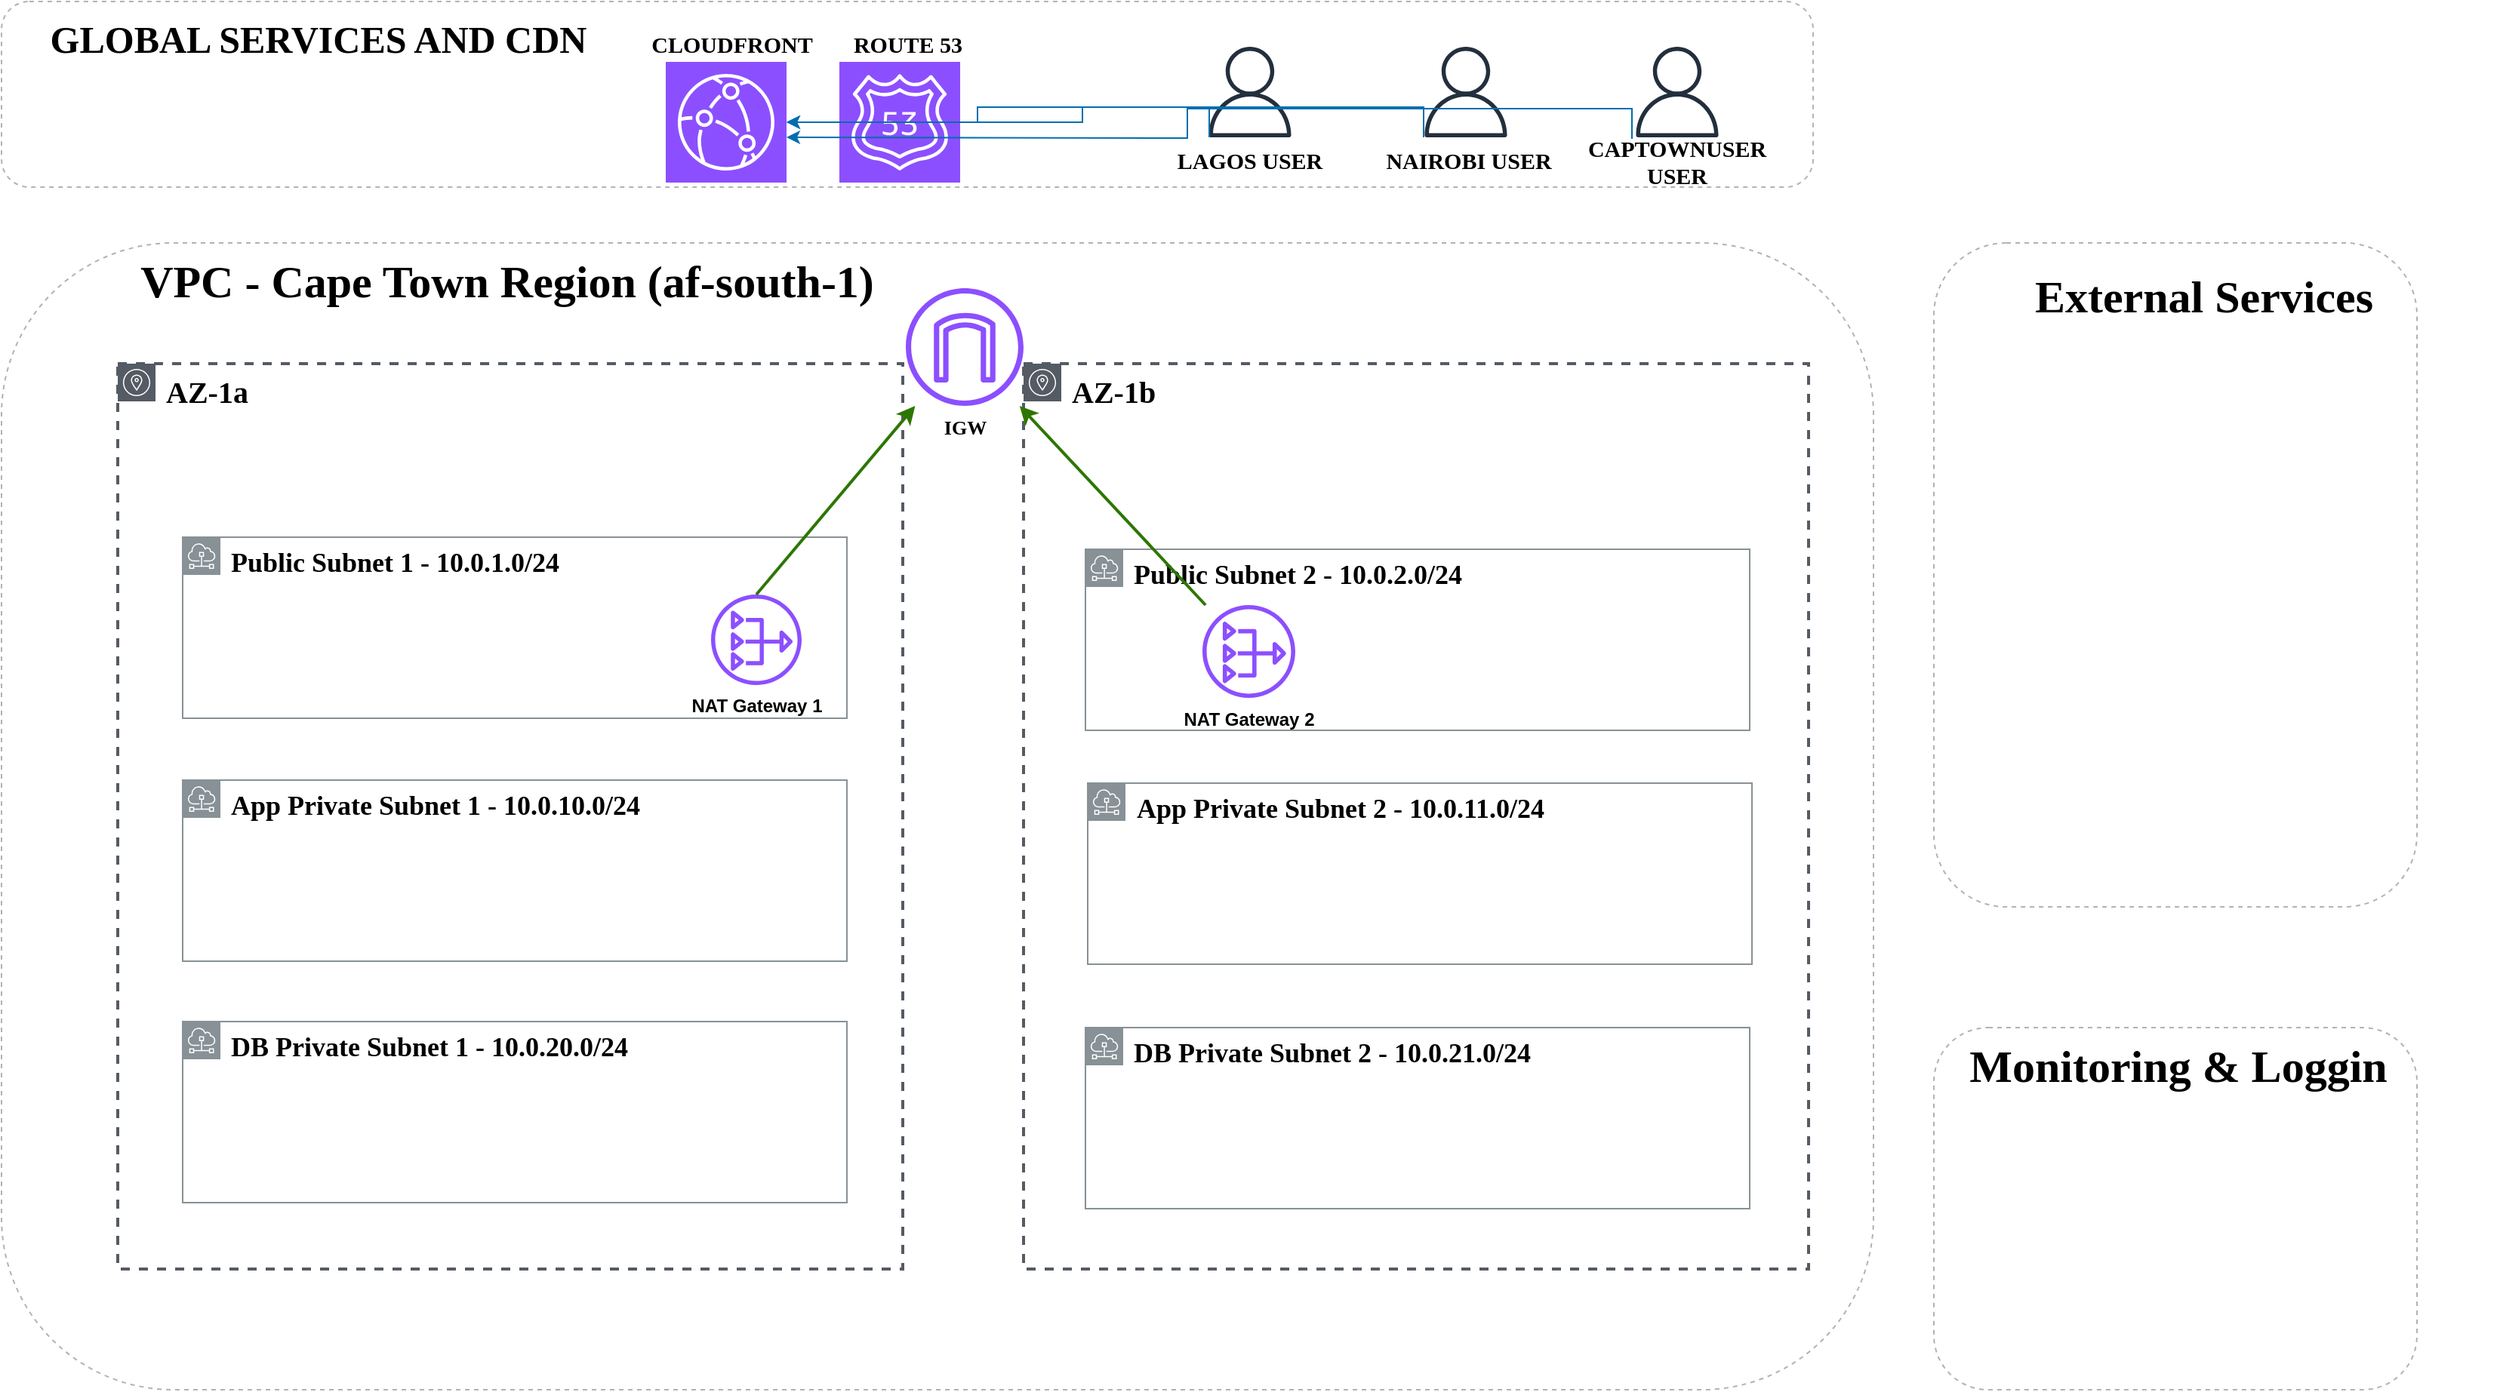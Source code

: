 <mxfile version="28.0.6">
  <diagram name="Page-1" id="5TcO3Cgt4jgk33reGoPJ">
    <mxGraphModel dx="915" dy="507" grid="1" gridSize="10" guides="1" tooltips="1" connect="1" arrows="1" fold="1" page="1" pageScale="1" pageWidth="1654" pageHeight="1169" background="light-dark(#FFFFFF,#FFFFFF)" math="0" shadow="0">
      <root>
        <mxCell id="0" />
        <mxCell id="1" parent="0" />
        <mxCell id="sDEc0Gv_ijARRJc-_JzN-2" value="" style="rounded=1;whiteSpace=wrap;html=1;opacity=30;dashed=1;strokeColor=light-dark(#000000,#D3D3D3);glass=0;" parent="1" vertex="1">
          <mxGeometry y="80" width="1200" height="123" as="geometry" />
        </mxCell>
        <mxCell id="sDEc0Gv_ijARRJc-_JzN-5" value="" style="rounded=1;whiteSpace=wrap;html=1;opacity=30;dashed=1;strokeColor=light-dark(#000000,#D3D3D3);" parent="1" vertex="1">
          <mxGeometry y="240" width="1240" height="760" as="geometry" />
        </mxCell>
        <mxCell id="nSHwTRVry-LW_iIkhGNn-2" value="" style="rounded=1;whiteSpace=wrap;html=1;opacity=30;dashed=1;strokeColor=light-dark(#000000,#D3D3D3);glass=0;" vertex="1" parent="1">
          <mxGeometry x="1280" y="240" width="320" height="440" as="geometry" />
        </mxCell>
        <mxCell id="sDEc0Gv_ijARRJc-_JzN-4" value="&lt;b&gt;&lt;font face=&quot;Arial Bold&quot; style=&quot;color: light-dark(rgb(0, 0, 0), rgb(0, 0, 0)); font-size: 25px;&quot;&gt;GLOBAL SERVICES AND CDN&lt;/font&gt;&lt;/b&gt;" style="text;html=1;align=center;verticalAlign=middle;whiteSpace=wrap;rounded=0;" parent="1" vertex="1">
          <mxGeometry x="10" y="90" width="400" height="30" as="geometry" />
        </mxCell>
        <mxCell id="nSHwTRVry-LW_iIkhGNn-1" value="&lt;font face=&quot;Arial Bold&quot; style=&quot;color: light-dark(rgb(0, 0, 0), rgb(0, 0, 0)); font-size: 30px;&quot;&gt;&lt;b style=&quot;&quot;&gt;VPC - Cape Town Region (af-south-1)&lt;/b&gt;&lt;/font&gt;" style="text;html=1;align=center;verticalAlign=middle;whiteSpace=wrap;rounded=0;" vertex="1" parent="1">
          <mxGeometry x="40" y="250" width="590" height="30" as="geometry" />
        </mxCell>
        <mxCell id="nSHwTRVry-LW_iIkhGNn-3" value="&lt;font face=&quot;Arial Bold&quot; style=&quot;color: light-dark(rgb(0, 0, 0), rgb(0, 0, 0));&quot;&gt;&lt;span style=&quot;font-size: 30px;&quot;&gt;&lt;b style=&quot;&quot;&gt;External Services&lt;/b&gt;&lt;/span&gt;&lt;/font&gt;" style="text;html=1;align=center;verticalAlign=middle;whiteSpace=wrap;rounded=0;" vertex="1" parent="1">
          <mxGeometry x="1264" y="260" width="390" height="30" as="geometry" />
        </mxCell>
        <mxCell id="nSHwTRVry-LW_iIkhGNn-8" value="" style="rounded=1;whiteSpace=wrap;html=1;opacity=30;dashed=1;strokeColor=light-dark(#000000,#D3D3D3);glass=0;" vertex="1" parent="1">
          <mxGeometry x="1280" y="760" width="320" height="240" as="geometry" />
        </mxCell>
        <mxCell id="nSHwTRVry-LW_iIkhGNn-9" value="&lt;font face=&quot;Arial Bold&quot; style=&quot;color: light-dark(rgb(0, 0, 0), rgb(0, 0, 0));&quot;&gt;&lt;span style=&quot;font-size: 30px;&quot;&gt;&lt;b style=&quot;&quot;&gt;Monitoring &amp;amp; Loggin&lt;/b&gt;&lt;/span&gt;&lt;/font&gt;" style="text;html=1;align=center;verticalAlign=middle;whiteSpace=wrap;rounded=0;" vertex="1" parent="1">
          <mxGeometry x="1247" y="770" width="390" height="30" as="geometry" />
        </mxCell>
        <mxCell id="nSHwTRVry-LW_iIkhGNn-10" value="" style="sketch=0;points=[[0,0,0],[0.25,0,0],[0.5,0,0],[0.75,0,0],[1,0,0],[0,1,0],[0.25,1,0],[0.5,1,0],[0.75,1,0],[1,1,0],[0,0.25,0],[0,0.5,0],[0,0.75,0],[1,0.25,0],[1,0.5,0],[1,0.75,0]];outlineConnect=0;fontColor=#232F3E;fillColor=#8C4FFF;strokeColor=#ffffff;dashed=0;verticalLabelPosition=bottom;verticalAlign=top;align=center;html=1;fontSize=12;fontStyle=0;aspect=fixed;shape=mxgraph.aws4.resourceIcon;resIcon=mxgraph.aws4.route_53;" vertex="1" parent="1">
          <mxGeometry x="555" y="120" width="80" height="80" as="geometry" />
        </mxCell>
        <mxCell id="nSHwTRVry-LW_iIkhGNn-11" value="" style="sketch=0;points=[[0,0,0],[0.25,0,0],[0.5,0,0],[0.75,0,0],[1,0,0],[0,1,0],[0.25,1,0],[0.5,1,0],[0.75,1,0],[1,1,0],[0,0.25,0],[0,0.5,0],[0,0.75,0],[1,0.25,0],[1,0.5,0],[1,0.75,0]];outlineConnect=0;fontColor=#232F3E;fillColor=#8C4FFF;strokeColor=#ffffff;dashed=0;verticalLabelPosition=bottom;verticalAlign=top;align=center;html=1;fontSize=12;fontStyle=0;aspect=fixed;shape=mxgraph.aws4.resourceIcon;resIcon=mxgraph.aws4.cloudfront;" vertex="1" parent="1">
          <mxGeometry x="440" y="120" width="80" height="80" as="geometry" />
        </mxCell>
        <mxCell id="nSHwTRVry-LW_iIkhGNn-12" value="&lt;font style=&quot;color: light-dark(rgb(0, 0, 0), rgb(0, 0, 0)); font-size: 15px;&quot; face=&quot;Arial Bold&quot;&gt;&lt;b style=&quot;&quot;&gt;CLOUDFRONT&lt;/b&gt;&lt;/font&gt;" style="text;html=1;align=center;verticalAlign=middle;whiteSpace=wrap;rounded=0;strokeWidth=4;" vertex="1" parent="1">
          <mxGeometry x="454" y="93" width="60" height="30" as="geometry" />
        </mxCell>
        <mxCell id="nSHwTRVry-LW_iIkhGNn-15" value="&lt;font style=&quot;color: light-dark(rgb(0, 0, 0), rgb(0, 0, 0)); font-size: 15px;&quot; face=&quot;Arial Bold&quot;&gt;&lt;b style=&quot;&quot;&gt;ROUTE 53&lt;/b&gt;&lt;/font&gt;" style="text;html=1;align=center;verticalAlign=middle;whiteSpace=wrap;rounded=0;strokeWidth=4;" vertex="1" parent="1">
          <mxGeometry x="563" y="93" width="75" height="30" as="geometry" />
        </mxCell>
        <mxCell id="nSHwTRVry-LW_iIkhGNn-16" value="" style="sketch=0;outlineConnect=0;fontColor=#232F3E;gradientColor=none;fillColor=light-dark(#232F3D,#000000);strokeColor=none;dashed=0;verticalLabelPosition=bottom;verticalAlign=top;align=center;html=1;fontSize=12;fontStyle=0;aspect=fixed;pointerEvents=1;shape=mxgraph.aws4.user;" vertex="1" parent="1">
          <mxGeometry x="797" y="110" width="60" height="60" as="geometry" />
        </mxCell>
        <mxCell id="nSHwTRVry-LW_iIkhGNn-17" value="" style="sketch=0;outlineConnect=0;fontColor=#232F3E;gradientColor=none;fillColor=light-dark(#232F3D,#000000);strokeColor=none;dashed=0;verticalLabelPosition=bottom;verticalAlign=top;align=center;html=1;fontSize=12;fontStyle=0;aspect=fixed;pointerEvents=1;shape=mxgraph.aws4.user;" vertex="1" parent="1">
          <mxGeometry x="940" y="110" width="60" height="60" as="geometry" />
        </mxCell>
        <mxCell id="nSHwTRVry-LW_iIkhGNn-18" value="" style="sketch=0;outlineConnect=0;fontColor=#232F3E;gradientColor=none;fillColor=light-dark(#232F3D,#000000);strokeColor=none;dashed=0;verticalLabelPosition=bottom;verticalAlign=top;align=center;html=1;fontSize=12;fontStyle=0;aspect=fixed;pointerEvents=1;shape=mxgraph.aws4.user;" vertex="1" parent="1">
          <mxGeometry x="1080" y="110" width="60" height="60" as="geometry" />
        </mxCell>
        <mxCell id="nSHwTRVry-LW_iIkhGNn-22" style="edgeStyle=orthogonalEdgeStyle;rounded=0;orthogonalLoop=1;jettySize=auto;html=1;exitX=0.25;exitY=0;exitDx=0;exitDy=0;startSize=10;fillColor=#1ba1e2;strokeColor=#006EAF;" edge="1" parent="1" source="nSHwTRVry-LW_iIkhGNn-19" target="nSHwTRVry-LW_iIkhGNn-11">
          <mxGeometry relative="1" as="geometry" />
        </mxCell>
        <mxCell id="nSHwTRVry-LW_iIkhGNn-19" value="&lt;font style=&quot;color: light-dark(rgb(0, 0, 0), rgb(0, 0, 0)); font-size: 15px;&quot; face=&quot;Arial Bold&quot;&gt;&lt;b style=&quot;&quot;&gt;LAGOS USER&lt;/b&gt;&lt;/font&gt;" style="text;html=1;align=center;verticalAlign=middle;whiteSpace=wrap;rounded=0;strokeWidth=4;" vertex="1" parent="1">
          <mxGeometry x="773" y="170" width="108" height="30" as="geometry" />
        </mxCell>
        <mxCell id="nSHwTRVry-LW_iIkhGNn-20" value="&lt;font style=&quot;color: light-dark(rgb(0, 0, 0), rgb(0, 0, 0)); font-size: 15px;&quot; face=&quot;Arial Bold&quot;&gt;&lt;b style=&quot;&quot;&gt;NAIROBI USER&lt;/b&gt;&lt;/font&gt;" style="text;html=1;align=center;verticalAlign=middle;whiteSpace=wrap;rounded=0;strokeWidth=4;" vertex="1" parent="1">
          <mxGeometry x="912" y="170" width="120" height="30" as="geometry" />
        </mxCell>
        <mxCell id="nSHwTRVry-LW_iIkhGNn-24" style="edgeStyle=orthogonalEdgeStyle;rounded=0;orthogonalLoop=1;jettySize=auto;html=1;exitX=0.25;exitY=0;exitDx=0;exitDy=0;startSize=11;fillColor=#1ba1e2;strokeColor=#006EAF;" edge="1" parent="1" source="nSHwTRVry-LW_iIkhGNn-21">
          <mxGeometry relative="1" as="geometry">
            <mxPoint x="520" y="170" as="targetPoint" />
          </mxGeometry>
        </mxCell>
        <mxCell id="nSHwTRVry-LW_iIkhGNn-21" value="&lt;font style=&quot;color: light-dark(rgb(0, 0, 0), rgb(0, 0, 0)); font-size: 15px;&quot; face=&quot;Arial Bold&quot;&gt;&lt;b style=&quot;&quot;&gt;CAPTOWNUSER USER&lt;/b&gt;&lt;/font&gt;" style="text;html=1;align=center;verticalAlign=middle;whiteSpace=wrap;rounded=0;strokeWidth=4;" vertex="1" parent="1">
          <mxGeometry x="1050" y="171" width="120" height="30" as="geometry" />
        </mxCell>
        <mxCell id="nSHwTRVry-LW_iIkhGNn-23" style="edgeStyle=orthogonalEdgeStyle;rounded=0;orthogonalLoop=1;jettySize=auto;html=1;exitX=0.25;exitY=0;exitDx=0;exitDy=0;entryX=1;entryY=0.5;entryDx=0;entryDy=0;entryPerimeter=0;shadow=0;startSize=10;fillColor=#1ba1e2;strokeColor=#006EAF;" edge="1" parent="1" source="nSHwTRVry-LW_iIkhGNn-20" target="nSHwTRVry-LW_iIkhGNn-11">
          <mxGeometry relative="1" as="geometry" />
        </mxCell>
        <mxCell id="nSHwTRVry-LW_iIkhGNn-26" value="&lt;font face=&quot;Arial Bold&quot; style=&quot;color: light-dark(rgb(0, 0, 0), rgb(0, 0, 0)); font-size: 20px;&quot;&gt;&lt;b style=&quot;&quot;&gt;AZ-1a&lt;/b&gt;&lt;/font&gt;" style="sketch=0;outlineConnect=0;gradientColor=none;html=1;whiteSpace=wrap;fontSize=12;fontStyle=0;shape=mxgraph.aws4.group;grIcon=mxgraph.aws4.group_availability_zone;strokeColor=light-dark(#545B64,#000000);fillColor=none;verticalAlign=top;align=left;spacingLeft=30;fontColor=#545B64;dashed=1;strokeWidth=2;" vertex="1" parent="1">
          <mxGeometry x="77" y="320" width="520" height="600" as="geometry" />
        </mxCell>
        <mxCell id="nSHwTRVry-LW_iIkhGNn-27" value="&lt;font face=&quot;Arial Bold&quot; style=&quot;color: light-dark(rgb(0, 0, 0), rgb(0, 0, 0)); font-size: 20px;&quot;&gt;&lt;b style=&quot;&quot;&gt;AZ-1b&lt;/b&gt;&lt;/font&gt;" style="sketch=0;outlineConnect=0;gradientColor=none;html=1;whiteSpace=wrap;fontSize=12;fontStyle=0;shape=mxgraph.aws4.group;grIcon=mxgraph.aws4.group_availability_zone;strokeColor=light-dark(#545B64,#000000);fillColor=none;verticalAlign=top;align=left;spacingLeft=30;fontColor=#545B64;dashed=1;strokeWidth=2;" vertex="1" parent="1">
          <mxGeometry x="677" y="320" width="520" height="600" as="geometry" />
        </mxCell>
        <mxCell id="nSHwTRVry-LW_iIkhGNn-29" value="&lt;font face=&quot;Arial Bold&quot; style=&quot;color: light-dark(rgb(0, 0, 0), rgb(0, 0, 0));&quot;&gt;&lt;span style=&quot;font-size: 18px;&quot;&gt;&lt;b style=&quot;&quot;&gt;Public Subnet 1 - 10.0.1.0/24&lt;/b&gt;&lt;/span&gt;&lt;/font&gt;" style="sketch=0;outlineConnect=0;gradientColor=none;html=1;whiteSpace=wrap;fontSize=12;fontStyle=0;shape=mxgraph.aws4.group;grIcon=mxgraph.aws4.group_subnet;strokeColor=light-dark(#879196,#000000);fillColor=none;verticalAlign=top;align=left;spacingLeft=30;fontColor=#879196;dashed=0;" vertex="1" parent="1">
          <mxGeometry x="120" y="435" width="440" height="120" as="geometry" />
        </mxCell>
        <mxCell id="nSHwTRVry-LW_iIkhGNn-30" value="&lt;span style=&quot;font-size: 18px;&quot;&gt;&lt;b style=&quot;&quot;&gt;&lt;font face=&quot;Arial Bold&quot; style=&quot;color: light-dark(rgb(0, 0, 0), rgb(0, 0, 0));&quot;&gt;App Private Subnet 1 - 10.0.10.0/24&lt;/font&gt;&lt;/b&gt;&lt;/span&gt;" style="sketch=0;outlineConnect=0;gradientColor=none;html=1;whiteSpace=wrap;fontSize=12;fontStyle=0;shape=mxgraph.aws4.group;grIcon=mxgraph.aws4.group_subnet;strokeColor=light-dark(#879196,#000000);fillColor=none;verticalAlign=top;align=left;spacingLeft=30;fontColor=#879196;dashed=0;" vertex="1" parent="1">
          <mxGeometry x="120" y="596" width="440" height="120" as="geometry" />
        </mxCell>
        <mxCell id="nSHwTRVry-LW_iIkhGNn-31" value="&lt;font face=&quot;Arial Bold&quot; style=&quot;color: light-dark(rgb(0, 0, 0), rgb(0, 0, 0));&quot;&gt;&lt;span style=&quot;font-size: 18px;&quot;&gt;&lt;b style=&quot;&quot;&gt;DB Private Subnet 1 - 10.0.20.0/24&lt;/b&gt;&lt;/span&gt;&lt;/font&gt;" style="sketch=0;outlineConnect=0;gradientColor=none;html=1;whiteSpace=wrap;fontSize=12;fontStyle=0;shape=mxgraph.aws4.group;grIcon=mxgraph.aws4.group_subnet;strokeColor=light-dark(#879196,#000000);fillColor=none;verticalAlign=top;align=left;spacingLeft=30;fontColor=#879196;dashed=0;" vertex="1" parent="1">
          <mxGeometry x="120" y="756" width="440" height="120" as="geometry" />
        </mxCell>
        <mxCell id="nSHwTRVry-LW_iIkhGNn-32" value="&lt;span style=&quot;font-size: 18px;&quot;&gt;&lt;b style=&quot;&quot;&gt;&lt;font face=&quot;Arial Bold&quot; style=&quot;color: light-dark(rgb(0, 0, 0), rgb(0, 0, 0));&quot;&gt;Public Subnet 2 - 10.0.2.0/24&lt;/font&gt;&lt;/b&gt;&lt;/span&gt;" style="sketch=0;outlineConnect=0;gradientColor=none;html=1;whiteSpace=wrap;fontSize=12;fontStyle=0;shape=mxgraph.aws4.group;grIcon=mxgraph.aws4.group_subnet;strokeColor=light-dark(#879196,#000000);fillColor=none;verticalAlign=top;align=left;spacingLeft=30;fontColor=#879196;dashed=0;" vertex="1" parent="1">
          <mxGeometry x="718" y="443" width="440" height="120" as="geometry" />
        </mxCell>
        <mxCell id="nSHwTRVry-LW_iIkhGNn-33" value="&lt;span style=&quot;font-size: 18px;&quot;&gt;&lt;b style=&quot;&quot;&gt;&lt;font face=&quot;Arial Bold&quot; style=&quot;color: light-dark(rgb(0, 0, 0), rgb(0, 0, 0));&quot;&gt;App Private Subnet 2 - 10.0.11.0/24&lt;/font&gt;&lt;/b&gt;&lt;/span&gt;" style="sketch=0;outlineConnect=0;gradientColor=none;html=1;whiteSpace=wrap;fontSize=12;fontStyle=0;shape=mxgraph.aws4.group;grIcon=mxgraph.aws4.group_subnet;strokeColor=light-dark(#879196,#000000);fillColor=none;verticalAlign=top;align=left;spacingLeft=30;fontColor=#879196;dashed=0;" vertex="1" parent="1">
          <mxGeometry x="719.5" y="598" width="440" height="120" as="geometry" />
        </mxCell>
        <mxCell id="nSHwTRVry-LW_iIkhGNn-34" value="&lt;font face=&quot;Arial Bold&quot; style=&quot;color: light-dark(rgb(0, 0, 0), rgb(0, 0, 0));&quot;&gt;&lt;span style=&quot;font-size: 18px;&quot;&gt;&lt;b style=&quot;&quot;&gt;DB Private Subnet 2 - 10.0.21.0/24&lt;/b&gt;&lt;/span&gt;&lt;/font&gt;" style="sketch=0;outlineConnect=0;gradientColor=none;html=1;whiteSpace=wrap;fontSize=12;fontStyle=0;shape=mxgraph.aws4.group;grIcon=mxgraph.aws4.group_subnet;strokeColor=light-dark(#879196,#000000);fillColor=none;verticalAlign=top;align=left;spacingLeft=30;fontColor=#879196;dashed=0;" vertex="1" parent="1">
          <mxGeometry x="718" y="760" width="440" height="120" as="geometry" />
        </mxCell>
        <mxCell id="nSHwTRVry-LW_iIkhGNn-35" value="&lt;font style=&quot;color: light-dark(rgb(0, 0, 0), rgb(0, 0, 0));&quot;&gt;&lt;b&gt;NAT Gateway 1&lt;/b&gt;&lt;/font&gt;" style="sketch=0;outlineConnect=0;fontColor=#232F3E;gradientColor=none;fillColor=#8C4FFF;strokeColor=none;dashed=0;verticalLabelPosition=bottom;verticalAlign=top;align=center;html=1;fontSize=12;fontStyle=0;aspect=fixed;pointerEvents=1;shape=mxgraph.aws4.nat_gateway;" vertex="1" parent="1">
          <mxGeometry x="470" y="473" width="60" height="60" as="geometry" />
        </mxCell>
        <mxCell id="nSHwTRVry-LW_iIkhGNn-36" value="&lt;font style=&quot;color: light-dark(rgb(0, 0, 0), rgb(0, 0, 0));&quot;&gt;&lt;b&gt;NAT Gateway 2&lt;/b&gt;&lt;/font&gt;" style="sketch=0;outlineConnect=0;fontColor=#232F3E;gradientColor=none;fillColor=#8C4FFF;strokeColor=none;dashed=0;verticalLabelPosition=bottom;verticalAlign=top;align=center;html=1;fontSize=12;fontStyle=0;aspect=fixed;pointerEvents=1;shape=mxgraph.aws4.nat_gateway;points=[];" vertex="1" parent="1">
          <mxGeometry x="795.5" y="480" width="61.5" height="61.5" as="geometry" />
        </mxCell>
        <mxCell id="nSHwTRVry-LW_iIkhGNn-37" value="&lt;font face=&quot;Arial Bold&quot; style=&quot;color: light-dark(rgb(0, 0, 0), rgb(0, 0, 0)); font-size: 13px;&quot;&gt;&lt;b style=&quot;&quot;&gt;IGW&lt;/b&gt;&lt;/font&gt;" style="sketch=0;outlineConnect=0;fontColor=#232F3E;gradientColor=none;fillColor=#8C4FFF;strokeColor=none;dashed=0;verticalLabelPosition=bottom;verticalAlign=top;align=center;html=1;fontSize=12;fontStyle=0;aspect=fixed;pointerEvents=1;shape=mxgraph.aws4.internet_gateway;" vertex="1" parent="1">
          <mxGeometry x="599" y="270" width="78" height="78" as="geometry" />
        </mxCell>
        <mxCell id="nSHwTRVry-LW_iIkhGNn-38" value="" style="endArrow=classic;html=1;rounded=0;fillColor=#60a917;strokeColor=#2D7600;strokeWidth=2;" edge="1" parent="1" target="nSHwTRVry-LW_iIkhGNn-37">
          <mxGeometry width="50" height="50" relative="1" as="geometry">
            <mxPoint x="500" y="473" as="sourcePoint" />
            <mxPoint x="550" y="423" as="targetPoint" />
          </mxGeometry>
        </mxCell>
        <mxCell id="nSHwTRVry-LW_iIkhGNn-39" value="" style="endArrow=classic;html=1;rounded=0;fillColor=#60a917;strokeColor=#2D7600;strokeWidth=2;" edge="1" parent="1" source="nSHwTRVry-LW_iIkhGNn-36" target="nSHwTRVry-LW_iIkhGNn-37">
          <mxGeometry width="50" height="50" relative="1" as="geometry">
            <mxPoint x="912" y="505" as="sourcePoint" />
            <mxPoint x="1017" y="380" as="targetPoint" />
          </mxGeometry>
        </mxCell>
      </root>
    </mxGraphModel>
  </diagram>
</mxfile>
